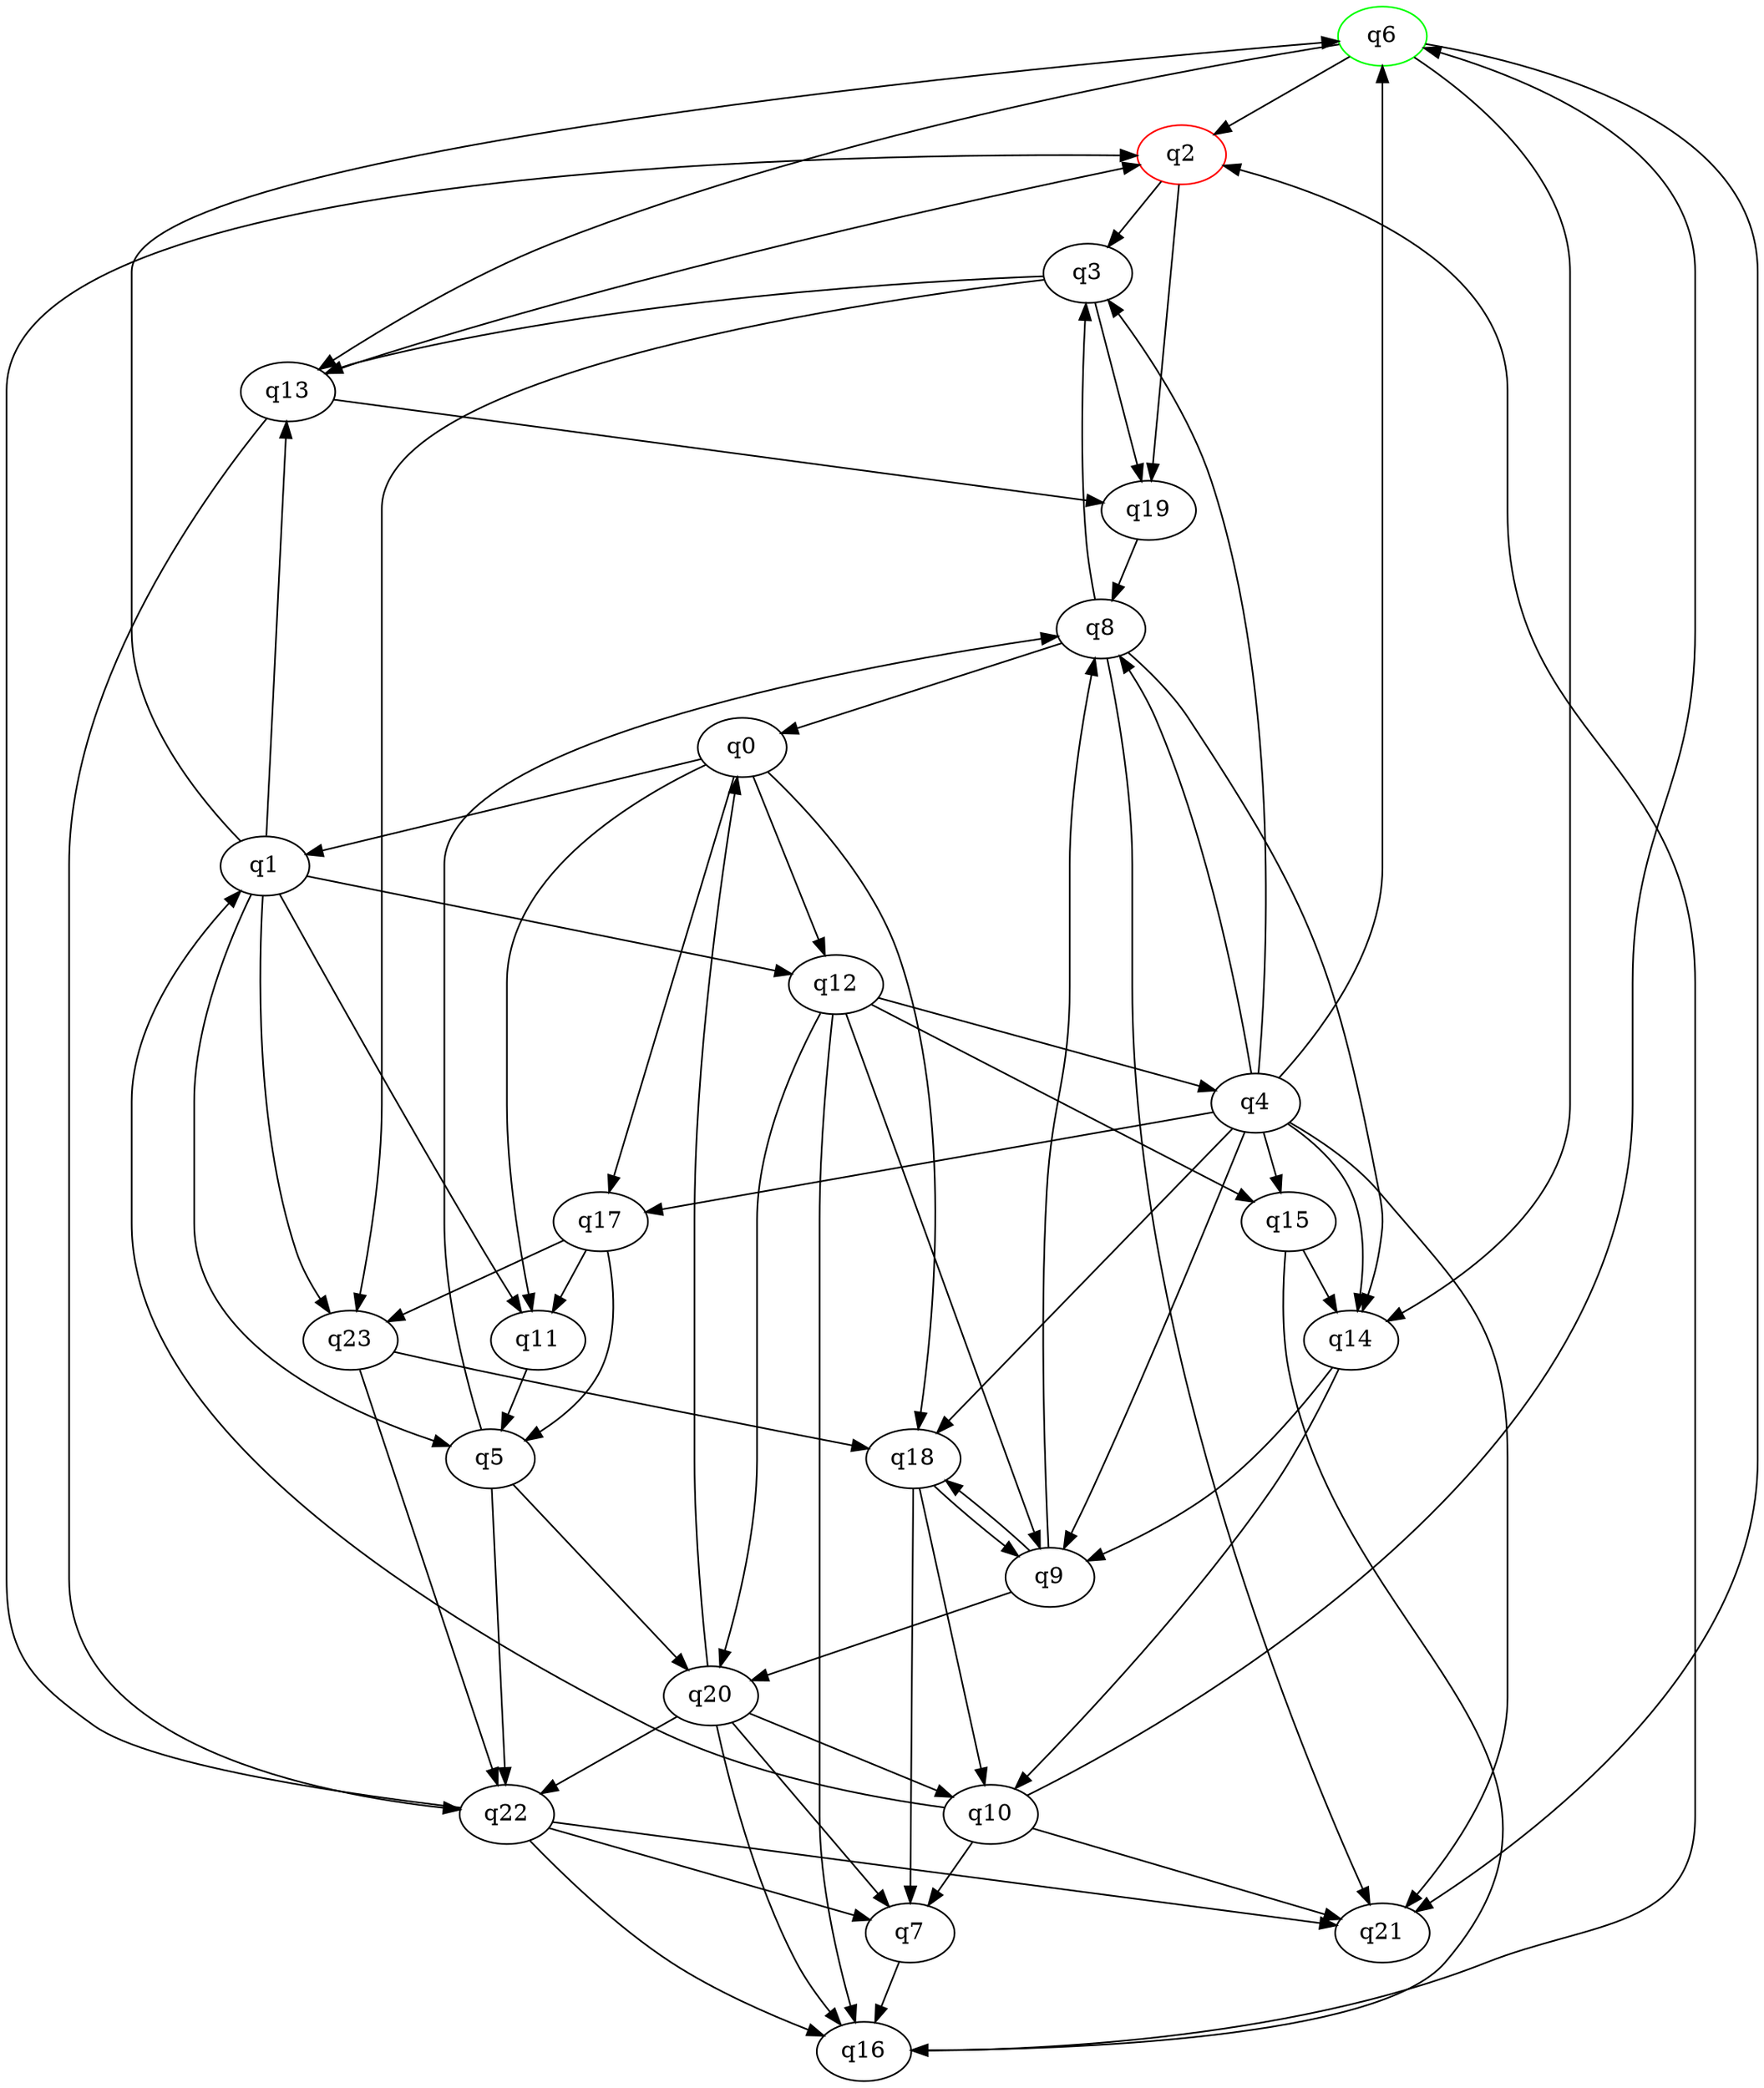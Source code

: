 digraph A{
q6 [initial=1,color=green];
q2 [final=1,color=red];
q0 -> q1;
q0 -> q11;
q0 -> q12;
q0 -> q17;
q0 -> q18;
q1 -> q5;
q1 -> q6;
q1 -> q11;
q1 -> q12;
q1 -> q13;
q1 -> q23;
q2 -> q3;
q2 -> q19;
q3 -> q13;
q3 -> q19;
q3 -> q23;
q4 -> q3;
q4 -> q6;
q4 -> q8;
q4 -> q9;
q4 -> q14;
q4 -> q15;
q4 -> q17;
q4 -> q18;
q4 -> q21;
q5 -> q8;
q5 -> q20;
q5 -> q22;
q6 -> q2;
q6 -> q13;
q6 -> q14;
q6 -> q21;
q7 -> q16;
q8 -> q0;
q8 -> q3;
q8 -> q14;
q8 -> q21;
q9 -> q8;
q9 -> q18;
q9 -> q20;
q10 -> q1;
q10 -> q6;
q10 -> q7;
q10 -> q21;
q11 -> q5;
q12 -> q4;
q12 -> q9;
q12 -> q15;
q12 -> q16;
q12 -> q20;
q13 -> q2;
q13 -> q19;
q13 -> q22;
q14 -> q9;
q14 -> q10;
q15 -> q14;
q15 -> q16;
q16 -> q2;
q17 -> q5;
q17 -> q11;
q17 -> q23;
q18 -> q7;
q18 -> q9;
q18 -> q10;
q19 -> q8;
q20 -> q0;
q20 -> q7;
q20 -> q10;
q20 -> q16;
q20 -> q22;
q22 -> q2;
q22 -> q7;
q22 -> q16;
q22 -> q21;
q23 -> q18;
q23 -> q22;
}